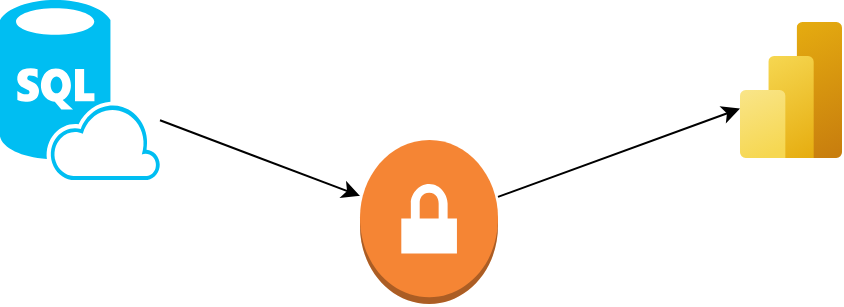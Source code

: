 <mxfile version="24.8.0">
  <diagram name="Page-1" id="UzMqxiD9EeuXosy3QI1D">
    <mxGraphModel dx="1212" dy="538" grid="1" gridSize="10" guides="1" tooltips="1" connect="1" arrows="1" fold="1" page="1" pageScale="1" pageWidth="850" pageHeight="1100" math="0" shadow="0">
      <root>
        <mxCell id="0" />
        <mxCell id="1" parent="0" />
        <mxCell id="bun6GYSzsRqWjhq-TVp2-1" value="" style="verticalLabelPosition=bottom;html=1;verticalAlign=top;align=center;strokeColor=none;fillColor=#00BEF2;shape=mxgraph.azure.sql_database_sql_azure;" vertex="1" parent="1">
          <mxGeometry x="70" y="80" width="80" height="90" as="geometry" />
        </mxCell>
        <mxCell id="bun6GYSzsRqWjhq-TVp2-2" value="" style="outlineConnect=0;dashed=0;verticalLabelPosition=bottom;verticalAlign=top;align=center;html=1;shape=mxgraph.aws3.vpn_gateway;fillColor=#F58534;gradientColor=none;" vertex="1" parent="1">
          <mxGeometry x="250" y="150" width="69" height="82" as="geometry" />
        </mxCell>
        <mxCell id="bun6GYSzsRqWjhq-TVp2-3" value="" style="image;aspect=fixed;html=1;points=[];align=center;fontSize=12;image=img/lib/azure2/analytics/Power_BI_Embedded.svg;" vertex="1" parent="1">
          <mxGeometry x="440" y="91" width="51" height="68" as="geometry" />
        </mxCell>
        <mxCell id="bun6GYSzsRqWjhq-TVp2-4" value="" style="endArrow=classic;html=1;rounded=0;" edge="1" parent="1" source="bun6GYSzsRqWjhq-TVp2-1" target="bun6GYSzsRqWjhq-TVp2-2">
          <mxGeometry width="50" height="50" relative="1" as="geometry">
            <mxPoint x="120" y="120" as="sourcePoint" />
            <mxPoint x="170" y="70" as="targetPoint" />
          </mxGeometry>
        </mxCell>
        <mxCell id="bun6GYSzsRqWjhq-TVp2-5" value="" style="endArrow=classic;html=1;rounded=0;" edge="1" parent="1" source="bun6GYSzsRqWjhq-TVp2-2" target="bun6GYSzsRqWjhq-TVp2-3">
          <mxGeometry width="50" height="50" relative="1" as="geometry">
            <mxPoint x="330" y="180" as="sourcePoint" />
            <mxPoint x="260" y="188" as="targetPoint" />
          </mxGeometry>
        </mxCell>
      </root>
    </mxGraphModel>
  </diagram>
</mxfile>
